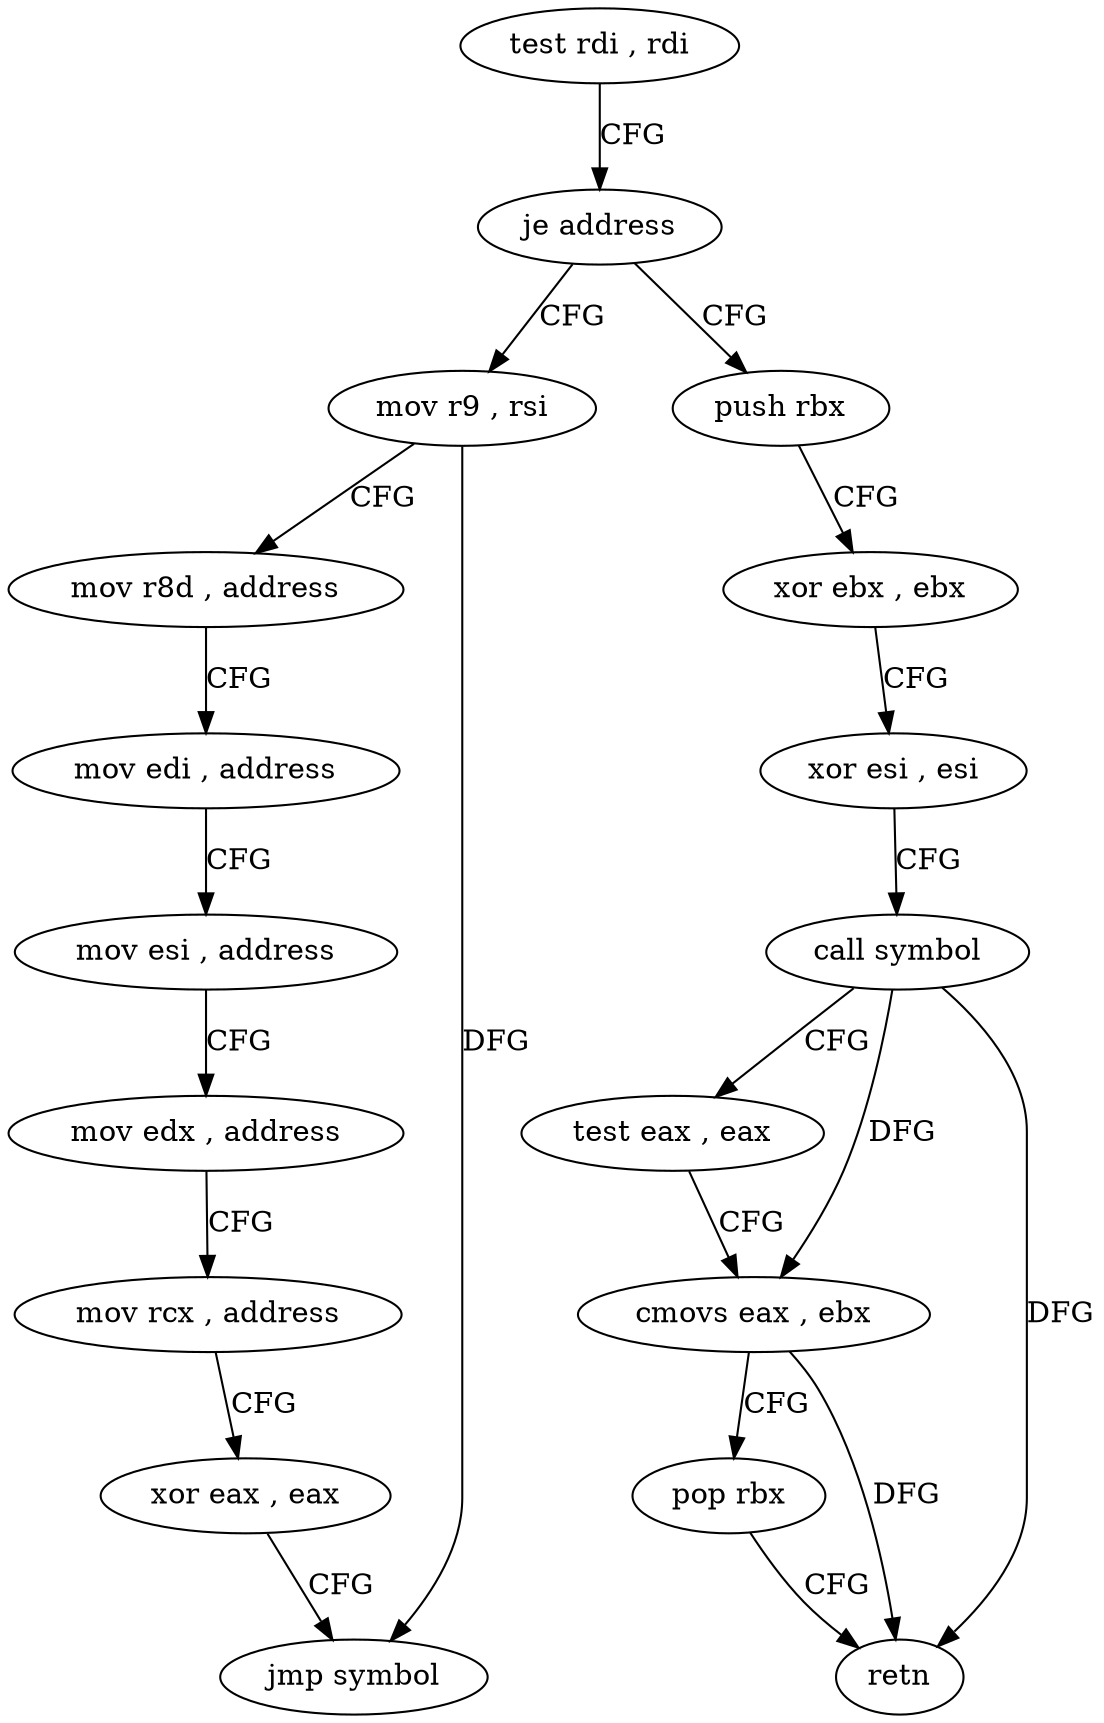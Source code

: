 digraph "func" {
"4224016" [label = "test rdi , rdi" ]
"4224019" [label = "je address" ]
"4224038" [label = "mov r9 , rsi" ]
"4224021" [label = "push rbx" ]
"4224041" [label = "mov r8d , address" ]
"4224047" [label = "mov edi , address" ]
"4224052" [label = "mov esi , address" ]
"4224057" [label = "mov edx , address" ]
"4224062" [label = "mov rcx , address" ]
"4224069" [label = "xor eax , eax" ]
"4224071" [label = "jmp symbol" ]
"4224022" [label = "xor ebx , ebx" ]
"4224024" [label = "xor esi , esi" ]
"4224026" [label = "call symbol" ]
"4224031" [label = "test eax , eax" ]
"4224033" [label = "cmovs eax , ebx" ]
"4224036" [label = "pop rbx" ]
"4224037" [label = "retn" ]
"4224016" -> "4224019" [ label = "CFG" ]
"4224019" -> "4224038" [ label = "CFG" ]
"4224019" -> "4224021" [ label = "CFG" ]
"4224038" -> "4224041" [ label = "CFG" ]
"4224038" -> "4224071" [ label = "DFG" ]
"4224021" -> "4224022" [ label = "CFG" ]
"4224041" -> "4224047" [ label = "CFG" ]
"4224047" -> "4224052" [ label = "CFG" ]
"4224052" -> "4224057" [ label = "CFG" ]
"4224057" -> "4224062" [ label = "CFG" ]
"4224062" -> "4224069" [ label = "CFG" ]
"4224069" -> "4224071" [ label = "CFG" ]
"4224022" -> "4224024" [ label = "CFG" ]
"4224024" -> "4224026" [ label = "CFG" ]
"4224026" -> "4224031" [ label = "CFG" ]
"4224026" -> "4224033" [ label = "DFG" ]
"4224026" -> "4224037" [ label = "DFG" ]
"4224031" -> "4224033" [ label = "CFG" ]
"4224033" -> "4224036" [ label = "CFG" ]
"4224033" -> "4224037" [ label = "DFG" ]
"4224036" -> "4224037" [ label = "CFG" ]
}
